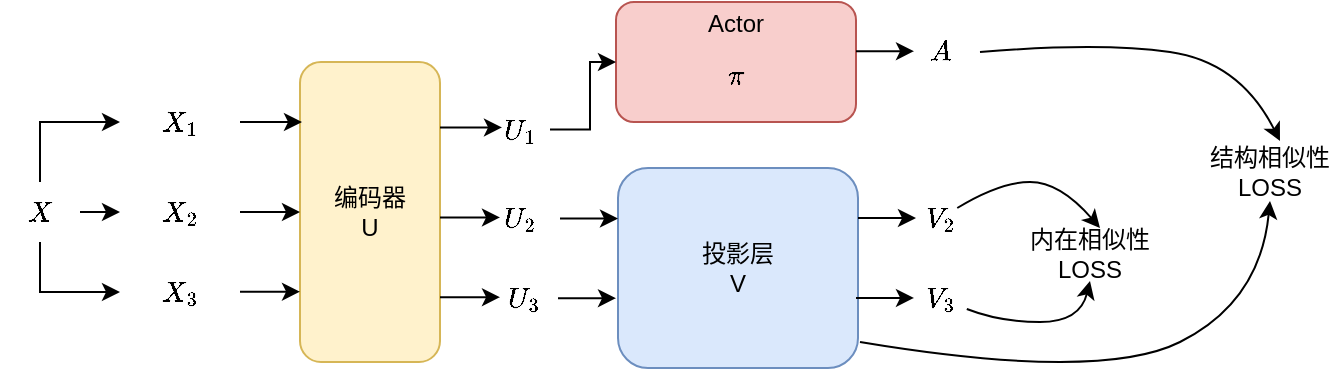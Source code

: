 <mxfile version="24.7.17">
  <diagram name="第 1 页" id="SRW-rPM-6FZJMXv0kcvM">
    <mxGraphModel dx="868" dy="443" grid="1" gridSize="10" guides="1" tooltips="1" connect="1" arrows="1" fold="1" page="1" pageScale="1" pageWidth="827" pageHeight="1169" math="1" shadow="0">
      <root>
        <mxCell id="0" />
        <mxCell id="1" parent="0" />
        <mxCell id="JNPPwmofQOj1YzRK5fSh-1" value="编码器&lt;div&gt;U&lt;/div&gt;" style="rounded=1;whiteSpace=wrap;html=1;fillColor=#fff2cc;strokeColor=#d6b656;" vertex="1" parent="1">
          <mxGeometry x="220" y="250" width="70" height="150" as="geometry" />
        </mxCell>
        <mxCell id="JNPPwmofQOj1YzRK5fSh-2" value="Actor&lt;div&gt;$$ \pi $$&lt;/div&gt;" style="rounded=1;whiteSpace=wrap;html=1;fillColor=#f8cecc;strokeColor=#b85450;" vertex="1" parent="1">
          <mxGeometry x="378" y="220" width="120" height="60" as="geometry" />
        </mxCell>
        <mxCell id="JNPPwmofQOj1YzRK5fSh-3" value="投影层&lt;div&gt;V&lt;/div&gt;" style="rounded=1;whiteSpace=wrap;html=1;fillColor=#dae8fc;strokeColor=#6c8ebf;" vertex="1" parent="1">
          <mxGeometry x="379" y="303" width="120" height="100" as="geometry" />
        </mxCell>
        <mxCell id="JNPPwmofQOj1YzRK5fSh-9" style="edgeStyle=orthogonalEdgeStyle;rounded=0;orthogonalLoop=1;jettySize=auto;html=1;exitX=0.5;exitY=0;exitDx=0;exitDy=0;entryX=0;entryY=0.5;entryDx=0;entryDy=0;" edge="1" parent="1" source="JNPPwmofQOj1YzRK5fSh-4" target="JNPPwmofQOj1YzRK5fSh-6">
          <mxGeometry relative="1" as="geometry" />
        </mxCell>
        <mxCell id="JNPPwmofQOj1YzRK5fSh-10" style="edgeStyle=orthogonalEdgeStyle;rounded=0;orthogonalLoop=1;jettySize=auto;html=1;exitX=1;exitY=0.5;exitDx=0;exitDy=0;entryX=0;entryY=0.5;entryDx=0;entryDy=0;" edge="1" parent="1" source="JNPPwmofQOj1YzRK5fSh-4" target="JNPPwmofQOj1YzRK5fSh-7">
          <mxGeometry relative="1" as="geometry" />
        </mxCell>
        <mxCell id="JNPPwmofQOj1YzRK5fSh-11" style="edgeStyle=orthogonalEdgeStyle;rounded=0;orthogonalLoop=1;jettySize=auto;html=1;exitX=0.5;exitY=1;exitDx=0;exitDy=0;entryX=0;entryY=0.5;entryDx=0;entryDy=0;" edge="1" parent="1" source="JNPPwmofQOj1YzRK5fSh-4" target="JNPPwmofQOj1YzRK5fSh-8">
          <mxGeometry relative="1" as="geometry" />
        </mxCell>
        <mxCell id="JNPPwmofQOj1YzRK5fSh-4" value="$$X$$" style="text;strokeColor=none;align=center;fillColor=none;html=1;verticalAlign=middle;whiteSpace=wrap;rounded=0;" vertex="1" parent="1">
          <mxGeometry x="70" y="310" width="40" height="30" as="geometry" />
        </mxCell>
        <mxCell id="JNPPwmofQOj1YzRK5fSh-6" value="$$X_1$$" style="text;strokeColor=none;align=center;fillColor=none;html=1;verticalAlign=middle;whiteSpace=wrap;rounded=0;" vertex="1" parent="1">
          <mxGeometry x="130" y="265" width="60" height="30" as="geometry" />
        </mxCell>
        <mxCell id="JNPPwmofQOj1YzRK5fSh-13" style="edgeStyle=orthogonalEdgeStyle;rounded=0;orthogonalLoop=1;jettySize=auto;html=1;exitX=1;exitY=0.5;exitDx=0;exitDy=0;entryX=0;entryY=0.5;entryDx=0;entryDy=0;" edge="1" parent="1" source="JNPPwmofQOj1YzRK5fSh-7" target="JNPPwmofQOj1YzRK5fSh-1">
          <mxGeometry relative="1" as="geometry" />
        </mxCell>
        <mxCell id="JNPPwmofQOj1YzRK5fSh-7" value="$$X_2$$" style="text;strokeColor=none;align=center;fillColor=none;html=1;verticalAlign=middle;whiteSpace=wrap;rounded=0;" vertex="1" parent="1">
          <mxGeometry x="130" y="310" width="60" height="30" as="geometry" />
        </mxCell>
        <mxCell id="JNPPwmofQOj1YzRK5fSh-8" value="$$X_3$$" style="text;strokeColor=none;align=center;fillColor=none;html=1;verticalAlign=middle;whiteSpace=wrap;rounded=0;" vertex="1" parent="1">
          <mxGeometry x="130" y="350" width="60" height="30" as="geometry" />
        </mxCell>
        <mxCell id="JNPPwmofQOj1YzRK5fSh-12" style="edgeStyle=orthogonalEdgeStyle;rounded=0;orthogonalLoop=1;jettySize=auto;html=1;exitX=1;exitY=0.5;exitDx=0;exitDy=0;entryX=0.014;entryY=0.194;entryDx=0;entryDy=0;entryPerimeter=0;" edge="1" parent="1" source="JNPPwmofQOj1YzRK5fSh-6" target="JNPPwmofQOj1YzRK5fSh-1">
          <mxGeometry relative="1" as="geometry" />
        </mxCell>
        <mxCell id="JNPPwmofQOj1YzRK5fSh-19" style="edgeStyle=orthogonalEdgeStyle;rounded=0;orthogonalLoop=1;jettySize=auto;html=1;exitX=1;exitY=0.5;exitDx=0;exitDy=0;entryX=0;entryY=0.5;entryDx=0;entryDy=0;" edge="1" parent="1">
          <mxGeometry relative="1" as="geometry">
            <mxPoint x="190" y="364.83" as="sourcePoint" />
            <mxPoint x="220" y="364.83" as="targetPoint" />
          </mxGeometry>
        </mxCell>
        <mxCell id="JNPPwmofQOj1YzRK5fSh-33" style="edgeStyle=orthogonalEdgeStyle;rounded=0;orthogonalLoop=1;jettySize=auto;html=1;exitX=1;exitY=0.5;exitDx=0;exitDy=0;entryX=0;entryY=0.5;entryDx=0;entryDy=0;" edge="1" parent="1" source="JNPPwmofQOj1YzRK5fSh-20" target="JNPPwmofQOj1YzRK5fSh-2">
          <mxGeometry relative="1" as="geometry">
            <Array as="points">
              <mxPoint x="365" y="284" />
              <mxPoint x="365" y="250" />
            </Array>
          </mxGeometry>
        </mxCell>
        <mxCell id="JNPPwmofQOj1YzRK5fSh-20" value="$$U_1$$" style="text;strokeColor=none;align=center;fillColor=none;html=1;verticalAlign=middle;whiteSpace=wrap;rounded=0;" vertex="1" parent="1">
          <mxGeometry x="315" y="272.5" width="30" height="22.5" as="geometry" />
        </mxCell>
        <mxCell id="JNPPwmofQOj1YzRK5fSh-35" style="edgeStyle=orthogonalEdgeStyle;rounded=0;orthogonalLoop=1;jettySize=auto;html=1;exitX=1;exitY=0.5;exitDx=0;exitDy=0;entryX=0;entryY=0.25;entryDx=0;entryDy=0;" edge="1" parent="1" source="JNPPwmofQOj1YzRK5fSh-21" target="JNPPwmofQOj1YzRK5fSh-3">
          <mxGeometry relative="1" as="geometry" />
        </mxCell>
        <mxCell id="JNPPwmofQOj1YzRK5fSh-21" value="$$U_2$$" style="text;strokeColor=none;align=center;fillColor=none;html=1;verticalAlign=middle;whiteSpace=wrap;rounded=0;" vertex="1" parent="1">
          <mxGeometry x="310" y="319.5" width="40" height="17.5" as="geometry" />
        </mxCell>
        <mxCell id="JNPPwmofQOj1YzRK5fSh-22" value="$$U_3$$" style="text;strokeColor=none;align=center;fillColor=none;html=1;verticalAlign=middle;whiteSpace=wrap;rounded=0;" vertex="1" parent="1">
          <mxGeometry x="315" y="359.5" width="35" height="17.5" as="geometry" />
        </mxCell>
        <mxCell id="JNPPwmofQOj1YzRK5fSh-23" style="edgeStyle=orthogonalEdgeStyle;rounded=0;orthogonalLoop=1;jettySize=auto;html=1;exitX=1;exitY=0.5;exitDx=0;exitDy=0;entryX=0;entryY=0.5;entryDx=0;entryDy=0;" edge="1" parent="1">
          <mxGeometry relative="1" as="geometry">
            <mxPoint x="290" y="327.74" as="sourcePoint" />
            <mxPoint x="320" y="327.74" as="targetPoint" />
          </mxGeometry>
        </mxCell>
        <mxCell id="JNPPwmofQOj1YzRK5fSh-24" style="edgeStyle=orthogonalEdgeStyle;rounded=0;orthogonalLoop=1;jettySize=auto;html=1;exitX=1;exitY=0.5;exitDx=0;exitDy=0;entryX=0.014;entryY=0.194;entryDx=0;entryDy=0;entryPerimeter=0;" edge="1" parent="1">
          <mxGeometry relative="1" as="geometry">
            <mxPoint x="290" y="282.74" as="sourcePoint" />
            <mxPoint x="321" y="281.74" as="targetPoint" />
          </mxGeometry>
        </mxCell>
        <mxCell id="JNPPwmofQOj1YzRK5fSh-25" style="edgeStyle=orthogonalEdgeStyle;rounded=0;orthogonalLoop=1;jettySize=auto;html=1;exitX=1;exitY=0.5;exitDx=0;exitDy=0;entryX=0;entryY=0.5;entryDx=0;entryDy=0;" edge="1" parent="1">
          <mxGeometry relative="1" as="geometry">
            <mxPoint x="290" y="367.57" as="sourcePoint" />
            <mxPoint x="320" y="367.57" as="targetPoint" />
          </mxGeometry>
        </mxCell>
        <mxCell id="JNPPwmofQOj1YzRK5fSh-37" style="edgeStyle=orthogonalEdgeStyle;rounded=0;orthogonalLoop=1;jettySize=auto;html=1;exitX=1;exitY=0.5;exitDx=0;exitDy=0;entryX=0;entryY=0.25;entryDx=0;entryDy=0;" edge="1" parent="1">
          <mxGeometry relative="1" as="geometry">
            <mxPoint x="349" y="368.08" as="sourcePoint" />
            <mxPoint x="378" y="368.08" as="targetPoint" />
            <Array as="points">
              <mxPoint x="349" y="368.08" />
            </Array>
          </mxGeometry>
        </mxCell>
        <mxCell id="JNPPwmofQOj1YzRK5fSh-38" value="$$V_2$$" style="text;strokeColor=none;align=center;fillColor=none;html=1;verticalAlign=middle;whiteSpace=wrap;rounded=0;" vertex="1" parent="1">
          <mxGeometry x="520" y="323" width="40" height="10.5" as="geometry" />
        </mxCell>
        <mxCell id="JNPPwmofQOj1YzRK5fSh-40" style="edgeStyle=orthogonalEdgeStyle;rounded=0;orthogonalLoop=1;jettySize=auto;html=1;exitX=1;exitY=0.5;exitDx=0;exitDy=0;entryX=0;entryY=0.25;entryDx=0;entryDy=0;" edge="1" parent="1">
          <mxGeometry relative="1" as="geometry">
            <mxPoint x="499" y="328.05" as="sourcePoint" />
            <mxPoint x="528" y="328.05" as="targetPoint" />
          </mxGeometry>
        </mxCell>
        <mxCell id="JNPPwmofQOj1YzRK5fSh-44" style="edgeStyle=orthogonalEdgeStyle;rounded=0;orthogonalLoop=1;jettySize=auto;html=1;exitX=1;exitY=0.5;exitDx=0;exitDy=0;entryX=0;entryY=0.25;entryDx=0;entryDy=0;" edge="1" parent="1">
          <mxGeometry relative="1" as="geometry">
            <mxPoint x="498" y="367.96" as="sourcePoint" />
            <mxPoint x="527" y="367.96" as="targetPoint" />
          </mxGeometry>
        </mxCell>
        <mxCell id="JNPPwmofQOj1YzRK5fSh-45" value="$$V_3$$" style="text;strokeColor=none;align=center;fillColor=none;html=1;verticalAlign=middle;whiteSpace=wrap;rounded=0;" vertex="1" parent="1">
          <mxGeometry x="520" y="363" width="40" height="10.5" as="geometry" />
        </mxCell>
        <mxCell id="JNPPwmofQOj1YzRK5fSh-46" value="$$A$$" style="text;html=1;align=center;verticalAlign=middle;whiteSpace=wrap;rounded=0;" vertex="1" parent="1">
          <mxGeometry x="525" y="240" width="30" height="10" as="geometry" />
        </mxCell>
        <mxCell id="JNPPwmofQOj1YzRK5fSh-47" style="edgeStyle=orthogonalEdgeStyle;rounded=0;orthogonalLoop=1;jettySize=auto;html=1;exitX=1;exitY=0.5;exitDx=0;exitDy=0;entryX=0;entryY=0.25;entryDx=0;entryDy=0;" edge="1" parent="1">
          <mxGeometry relative="1" as="geometry">
            <mxPoint x="498" y="244.58" as="sourcePoint" />
            <mxPoint x="527" y="244.58" as="targetPoint" />
          </mxGeometry>
        </mxCell>
        <mxCell id="JNPPwmofQOj1YzRK5fSh-48" value="内在相似性LOSS" style="text;html=1;align=center;verticalAlign=middle;whiteSpace=wrap;rounded=0;" vertex="1" parent="1">
          <mxGeometry x="580" y="333" width="70" height="26.5" as="geometry" />
        </mxCell>
        <mxCell id="JNPPwmofQOj1YzRK5fSh-51" value="结构相似性&lt;div&gt;LOSS&lt;/div&gt;" style="text;html=1;align=center;verticalAlign=middle;whiteSpace=wrap;rounded=0;" vertex="1" parent="1">
          <mxGeometry x="670" y="289.5" width="70" height="30" as="geometry" />
        </mxCell>
        <mxCell id="JNPPwmofQOj1YzRK5fSh-55" value="" style="curved=1;endArrow=classic;html=1;rounded=0;exitX=1;exitY=0.5;exitDx=0;exitDy=0;entryX=0.5;entryY=0;entryDx=0;entryDy=0;" edge="1" parent="1">
          <mxGeometry width="50" height="50" relative="1" as="geometry">
            <mxPoint x="560" y="245" as="sourcePoint" />
            <mxPoint x="710" y="289.5" as="targetPoint" />
            <Array as="points">
              <mxPoint x="620" y="240" />
              <mxPoint x="690" y="250" />
            </Array>
          </mxGeometry>
        </mxCell>
        <mxCell id="JNPPwmofQOj1YzRK5fSh-56" value="" style="curved=1;endArrow=classic;html=1;rounded=0;entryX=0.5;entryY=1;entryDx=0;entryDy=0;" edge="1" parent="1" target="JNPPwmofQOj1YzRK5fSh-51">
          <mxGeometry width="50" height="50" relative="1" as="geometry">
            <mxPoint x="500" y="390" as="sourcePoint" />
            <mxPoint x="670" y="420" as="targetPoint" />
            <Array as="points">
              <mxPoint x="620" y="410" />
              <mxPoint x="700" y="370" />
            </Array>
          </mxGeometry>
        </mxCell>
        <mxCell id="JNPPwmofQOj1YzRK5fSh-58" value="" style="curved=1;endArrow=classic;html=1;rounded=0;entryX=0.5;entryY=0;entryDx=0;entryDy=0;" edge="1" parent="1" source="JNPPwmofQOj1YzRK5fSh-38">
          <mxGeometry width="50" height="50" relative="1" as="geometry">
            <mxPoint x="470" y="288.5" as="sourcePoint" />
            <mxPoint x="620" y="333" as="targetPoint" />
            <Array as="points">
              <mxPoint x="570" y="310" />
              <mxPoint x="600" y="310" />
            </Array>
          </mxGeometry>
        </mxCell>
        <mxCell id="JNPPwmofQOj1YzRK5fSh-61" value="" style="curved=1;endArrow=classic;html=1;rounded=0;entryX=0.5;entryY=1;entryDx=0;entryDy=0;" edge="1" parent="1" source="JNPPwmofQOj1YzRK5fSh-45" target="JNPPwmofQOj1YzRK5fSh-48">
          <mxGeometry width="50" height="50" relative="1" as="geometry">
            <mxPoint x="540" y="463" as="sourcePoint" />
            <mxPoint x="614" y="473" as="targetPoint" />
            <Array as="points">
              <mxPoint x="570" y="380" />
              <mxPoint x="610" y="380" />
            </Array>
          </mxGeometry>
        </mxCell>
      </root>
    </mxGraphModel>
  </diagram>
</mxfile>
